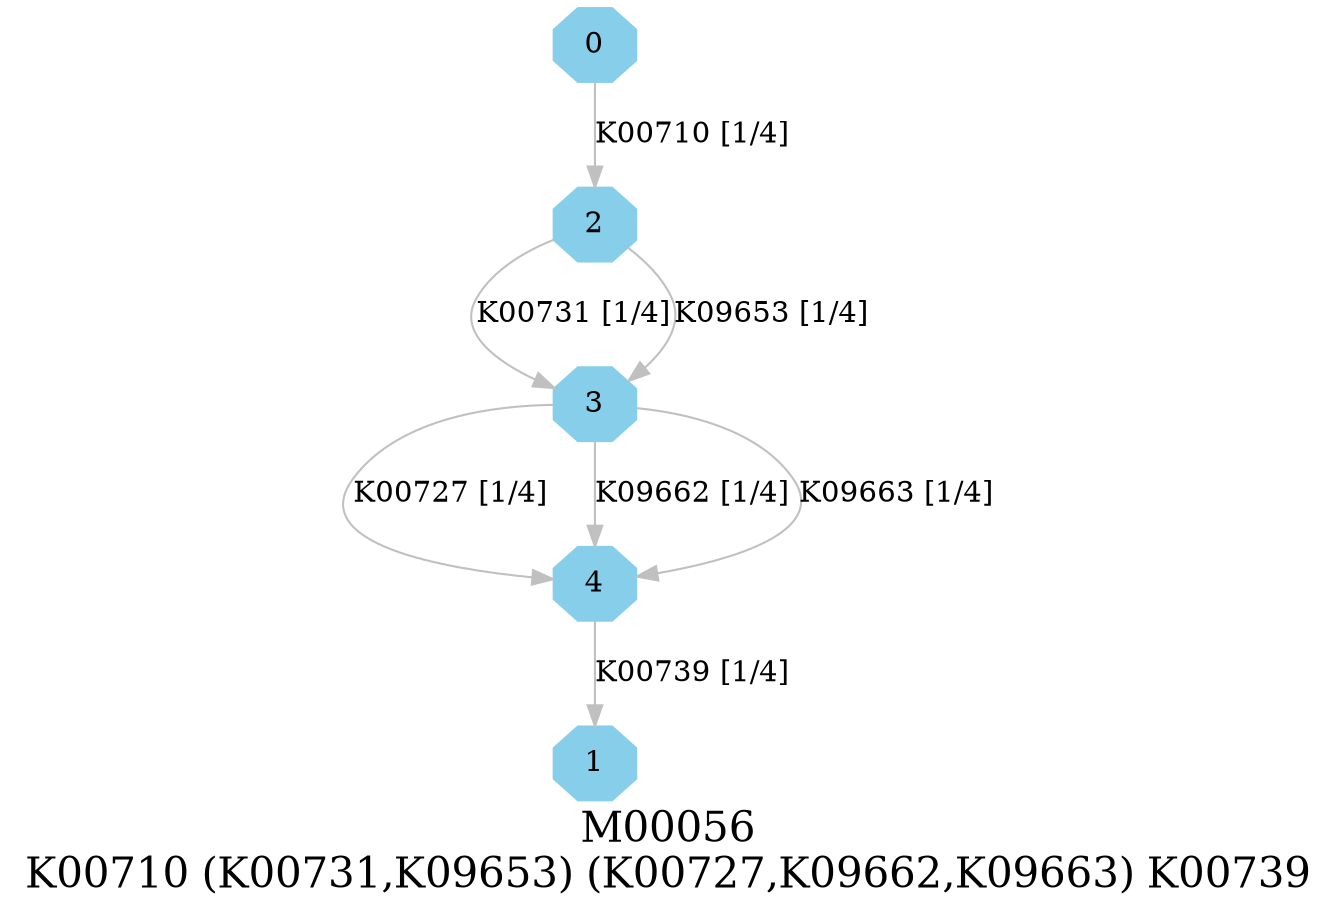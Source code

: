 digraph G {
graph [label="M00056
K00710 (K00731,K09653) (K00727,K09662,K09663) K00739",fontsize=20];
node [shape=box,style=filled];
edge [len=3,color=grey];
{node [width=.3,height=.3,shape=octagon,style=filled,color=skyblue] 0 1 2 3 4 }
0 -> 2 [label="K00710 [1/4]"];
2 -> 3 [label="K00731 [1/4]"];
2 -> 3 [label="K09653 [1/4]"];
3 -> 4 [label="K00727 [1/4]"];
3 -> 4 [label="K09662 [1/4]"];
3 -> 4 [label="K09663 [1/4]"];
4 -> 1 [label="K00739 [1/4]"];
}